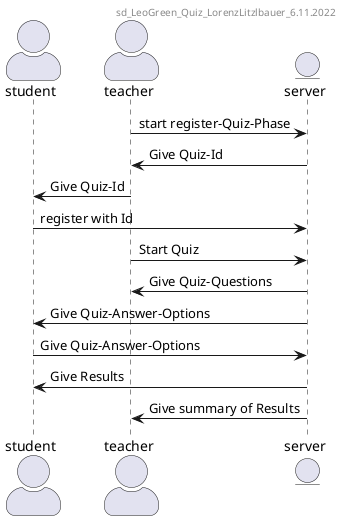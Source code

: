 @startuml LeoGreen_Quiz
skinparam actorStyle awesome

header sd_LeoGreen_Quiz_LorenzLitzlbauer_6.11.2022

actor student as sü
actor teacher as l
entity server as se

l -> se : start register-Quiz-Phase 
se -> l : Give Quiz-Id
l -> sü : Give Quiz-Id
sü -> se : register with Id
l -> se : Start Quiz
se -> l : Give Quiz-Questions
se -> sü : Give Quiz-Answer-Options
sü -> se : Give Quiz-Answer-Options
se -> sü : Give Results
se -> l : Give summary of Results

@enduml
